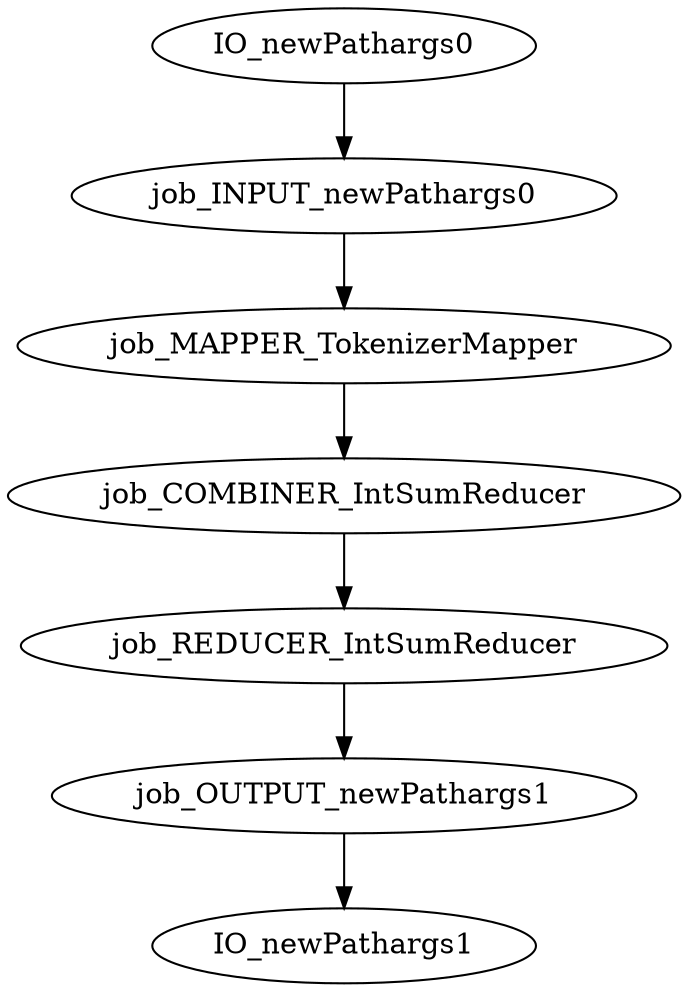 digraph G {
  IO_newPathargs0 -> job_INPUT_newPathargs0 [label=""]
  job_INPUT_newPathargs0 -> job_MAPPER_TokenizerMapper [label=""]
  job_MAPPER_TokenizerMapper -> job_COMBINER_IntSumReducer [label=""]
  job_COMBINER_IntSumReducer -> job_REDUCER_IntSumReducer [label=""]
  job_REDUCER_IntSumReducer -> job_OUTPUT_newPathargs1 [label=""]
  job_OUTPUT_newPathargs1 -> IO_newPathargs1 [label=""]
}

